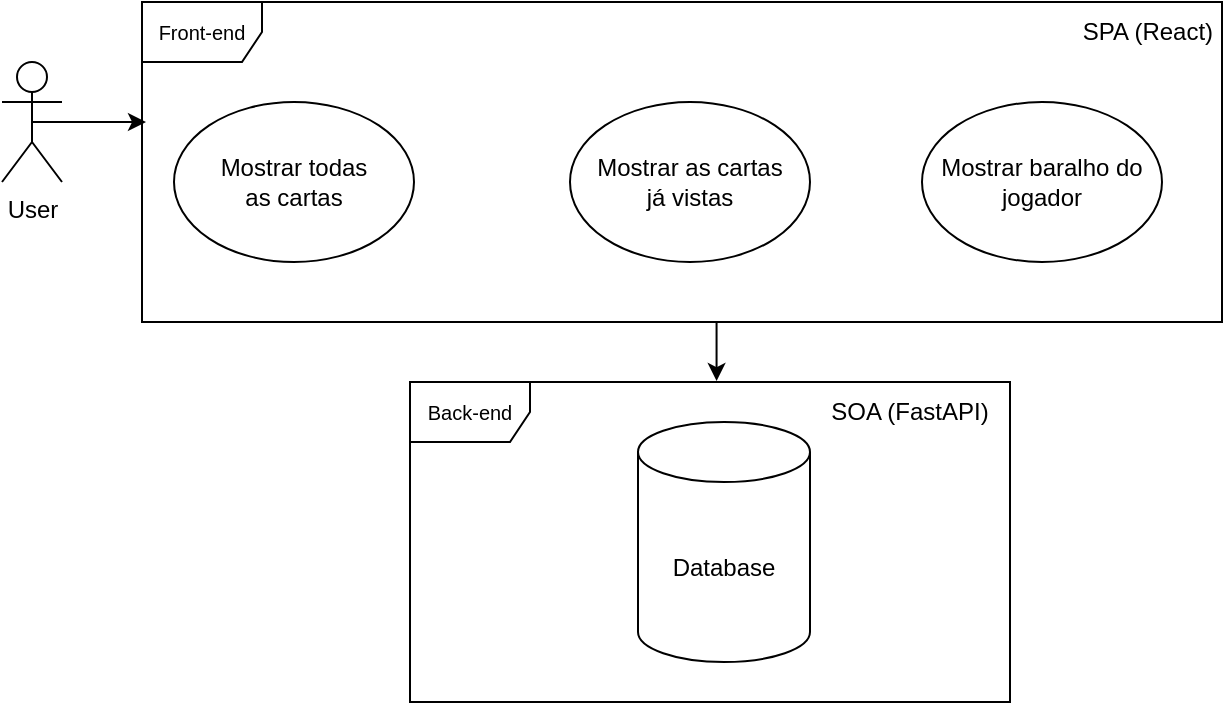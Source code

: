 <mxfile version="27.0.4" pages="2">
  <diagram name="Página-1" id="aDhZ-OPljT1riyZXtAfU">
    <mxGraphModel dx="1251" dy="674" grid="1" gridSize="10" guides="1" tooltips="1" connect="1" arrows="0" fold="1" page="1" pageScale="1" pageWidth="827" pageHeight="1169" math="0" shadow="0">
      <root>
        <mxCell id="0" />
        <mxCell id="1" parent="0" />
        <mxCell id="oa1QGvFLgXzbqehos-T0-7" value="Mostrar todas&lt;div&gt;as cartas&lt;/div&gt;" style="ellipse;whiteSpace=wrap;html=1;" parent="1" vertex="1">
          <mxGeometry x="146" y="260" width="120" height="80" as="geometry" />
        </mxCell>
        <mxCell id="oa1QGvFLgXzbqehos-T0-9" value="&lt;font style=&quot;font-size: 10px;&quot;&gt;Front-&lt;/font&gt;&lt;span style=&quot;font-size: 10px; background-color: transparent; color: light-dark(rgb(0, 0, 0), rgb(255, 255, 255));&quot;&gt;end&lt;/span&gt;" style="shape=umlFrame;whiteSpace=wrap;html=1;pointerEvents=0;align=center;" parent="1" vertex="1">
          <mxGeometry x="130" y="210" width="540" height="160" as="geometry" />
        </mxCell>
        <mxCell id="oa1QGvFLgXzbqehos-T0-10" value="Mostrar baralho do jogador" style="ellipse;whiteSpace=wrap;html=1;" parent="1" vertex="1">
          <mxGeometry x="520" y="260" width="120" height="80" as="geometry" />
        </mxCell>
        <mxCell id="oa1QGvFLgXzbqehos-T0-11" value="Database" style="shape=cylinder3;whiteSpace=wrap;html=1;boundedLbl=1;backgroundOutline=1;size=15;" parent="1" vertex="1">
          <mxGeometry x="378" y="420" width="86" height="120" as="geometry" />
        </mxCell>
        <mxCell id="oa1QGvFLgXzbqehos-T0-16" value="&lt;font style=&quot;font-size: 10px;&quot;&gt;Back-&lt;/font&gt;&lt;span style=&quot;font-size: 10px; background-color: transparent; color: light-dark(rgb(0, 0, 0), rgb(255, 255, 255));&quot;&gt;end&lt;/span&gt;" style="shape=umlFrame;whiteSpace=wrap;html=1;pointerEvents=0;align=center;" parent="1" vertex="1">
          <mxGeometry x="264" y="400" width="300" height="160" as="geometry" />
        </mxCell>
        <mxCell id="oa1QGvFLgXzbqehos-T0-17" value="SPA (React)" style="text;html=1;align=center;verticalAlign=middle;whiteSpace=wrap;rounded=0;" parent="1" vertex="1">
          <mxGeometry x="596" y="210" width="74" height="30" as="geometry" />
        </mxCell>
        <mxCell id="oa1QGvFLgXzbqehos-T0-18" value="User&lt;div&gt;&lt;br&gt;&lt;/div&gt;" style="shape=umlActor;verticalLabelPosition=bottom;verticalAlign=top;html=1;outlineConnect=0;" parent="1" vertex="1">
          <mxGeometry x="60" y="240" width="30" height="60" as="geometry" />
        </mxCell>
        <mxCell id="oa1QGvFLgXzbqehos-T0-24" style="rounded=0;orthogonalLoop=1;jettySize=auto;html=1;exitX=0.5;exitY=0.5;exitDx=0;exitDy=0;exitPerimeter=0;" parent="1" source="oa1QGvFLgXzbqehos-T0-18" edge="1">
          <mxGeometry relative="1" as="geometry">
            <mxPoint x="132" y="270" as="targetPoint" />
          </mxGeometry>
        </mxCell>
        <mxCell id="lToIrANrXexFe-QB8JkS-2" value="SOA (FastAPI)" style="text;html=1;align=center;verticalAlign=middle;whiteSpace=wrap;rounded=0;" parent="1" vertex="1">
          <mxGeometry x="464" y="400" width="100" height="30" as="geometry" />
        </mxCell>
        <mxCell id="-xkdgGW0YXO3pTMAVrUk-1" value="Mostrar&amp;nbsp;&lt;span style=&quot;background-color: transparent; color: light-dark(rgb(0, 0, 0), rgb(255, 255, 255));&quot;&gt;as cartas&lt;/span&gt;&lt;div&gt;&lt;span style=&quot;background-color: transparent; color: light-dark(rgb(0, 0, 0), rgb(255, 255, 255));&quot;&gt;já vistas&lt;/span&gt;&lt;/div&gt;" style="ellipse;whiteSpace=wrap;html=1;" vertex="1" parent="1">
          <mxGeometry x="344" y="260" width="120" height="80" as="geometry" />
        </mxCell>
        <mxCell id="-xkdgGW0YXO3pTMAVrUk-2" style="rounded=0;orthogonalLoop=1;jettySize=auto;html=1;exitX=0.532;exitY=0.997;exitDx=0;exitDy=0;exitPerimeter=0;entryX=0.511;entryY=-0.003;entryDx=0;entryDy=0;entryPerimeter=0;" edge="1" parent="1" source="oa1QGvFLgXzbqehos-T0-9" target="oa1QGvFLgXzbqehos-T0-16">
          <mxGeometry relative="1" as="geometry">
            <mxPoint x="85" y="280" as="sourcePoint" />
            <mxPoint x="142" y="280" as="targetPoint" />
          </mxGeometry>
        </mxCell>
      </root>
    </mxGraphModel>
  </diagram>
  <diagram id="77RE7BL7swbPXcNDpUzt" name="Página-2">
    <mxGraphModel dx="1251" dy="674" grid="1" gridSize="10" guides="1" tooltips="1" connect="1" arrows="1" fold="1" page="1" pageScale="1" pageWidth="827" pageHeight="1169" math="0" shadow="0">
      <root>
        <mxCell id="0" />
        <mxCell id="1" parent="0" />
        <mxCell id="82B5yOi5rEgg4CQ7hs7O-8" value="Pokemon" style="swimlane;fontStyle=1;align=center;verticalAlign=top;childLayout=stackLayout;horizontal=1;startSize=26;horizontalStack=0;resizeParent=1;resizeParentMax=0;resizeLast=0;collapsible=1;marginBottom=0;whiteSpace=wrap;html=1;" vertex="1" parent="1">
          <mxGeometry x="319" y="130" width="180" height="170" as="geometry" />
        </mxCell>
        <mxCell id="82B5yOi5rEgg4CQ7hs7O-9" value="&lt;div&gt;+ hp: int&lt;/div&gt;&lt;div&gt;+ id: int&lt;/div&gt;&lt;div&gt;+ original_name: str&lt;br&gt;&lt;div&gt;+ skill: string&lt;/div&gt;&lt;div&gt;+ description: string&lt;/div&gt;&lt;div&gt;+ type: string&lt;/div&gt;&lt;div&gt;+ name: string&lt;/div&gt;&lt;div&gt;+ viewed: bool&lt;/div&gt;&lt;div&gt;+ on_deck: bool&lt;/div&gt;&lt;/div&gt;" style="text;strokeColor=none;fillColor=none;align=left;verticalAlign=top;spacingLeft=4;spacingRight=4;overflow=hidden;rotatable=0;points=[[0,0.5],[1,0.5]];portConstraint=eastwest;whiteSpace=wrap;html=1;" vertex="1" parent="82B5yOi5rEgg4CQ7hs7O-8">
          <mxGeometry y="26" width="180" height="144" as="geometry" />
        </mxCell>
        <mxCell id="82B5yOi5rEgg4CQ7hs7O-11" value="&lt;div&gt;&lt;span style=&quot;color: rgba(0, 0, 0, 0); font-family: monospace; font-size: 0px; text-wrap-mode: nowrap;&quot;&gt;%3CmxGraphModel%3E%3Croot%3E%3CmxCell%20id%3D%220%22%2F%3E%3CmxCell%20id%3D%221%22%20parent%3D%220%22%2F%3E%3CmxCell%20id%3D%222%22%20value%3D%22%2B%20is_on_deck(%20)%3A%20bool%22%20style%3D%22text%3BstrokeColor%3Dnone%3BfillColor%3Dnone%3Balign%3Dleft%3BverticalAlign%3Dtop%3BspacingLeft%3D4%3BspacingRight%3D4%3Boverflow%3Dhidden%3Brotatable%3D0%3Bpoints%3D%5B%5B0%2C0.5%5D%2C%5B1%2C0.5%5D%5D%3BportConstraint%3Deastwest%3BwhiteSpace%3Dwrap%3Bhtml%3D1%3B%22%20vertex%3D%221%22%20parent%3D%221%22%3E%3CmxGeometry%20x%3D%22440%22%20y%3D%221180%22%20width%3D%22190%22%20height%3D%2226%22%20as%3D%&lt;/span&gt;&lt;/div&gt;" style="text;strokeColor=none;fillColor=none;align=left;verticalAlign=top;spacingLeft=4;spacingRight=4;overflow=hidden;rotatable=0;points=[[0,0.5],[1,0.5]];portConstraint=eastwest;whiteSpace=wrap;html=1;" vertex="1" parent="1">
          <mxGeometry x="329" y="400" width="180" height="8" as="geometry" />
        </mxCell>
        <mxCell id="82B5yOi5rEgg4CQ7hs7O-14" value="pokemon_service" style="swimlane;fontStyle=1;align=center;verticalAlign=top;childLayout=stackLayout;horizontal=1;startSize=26;horizontalStack=0;resizeParent=1;resizeParentMax=0;resizeLast=0;collapsible=1;marginBottom=0;whiteSpace=wrap;html=1;" vertex="1" parent="1">
          <mxGeometry x="319" y="350" width="180" height="140" as="geometry" />
        </mxCell>
        <mxCell id="82B5yOi5rEgg4CQ7hs7O-15" value="&lt;div&gt;&lt;span style=&quot;background-color: transparent; color: light-dark(rgb(0, 0, 0), rgb(255, 255, 255));&quot;&gt;+ get_all( )&lt;/span&gt;&lt;/div&gt;&lt;div&gt;+ get_seen( )&lt;/div&gt;&lt;div&gt;&lt;div&gt;&lt;span style=&quot;background-color: transparent; color: light-dark(rgb(0, 0, 0), rgb(255, 255, 255));&quot;&gt;+ get_deck( )&lt;/span&gt;&lt;/div&gt;&lt;div&gt;+ mark_as_seen&lt;span style=&quot;background-color: transparent; color: light-dark(rgb(0, 0, 0), rgb(255, 255, 255));&quot;&gt;( id: int )&lt;/span&gt;&lt;/div&gt;&lt;div&gt;&lt;div&gt;+ add_to_deck( id: int )&lt;/div&gt;&lt;div&gt;&lt;div&gt;&lt;span style=&quot;background-color: transparent; color: light-dark(rgb(0, 0, 0), rgb(255, 255, 255));&quot;&gt;+ remove_from_deck( )&lt;/span&gt;&lt;/div&gt;&lt;div&gt;+ reset_all( )&lt;/div&gt;&lt;/div&gt;&lt;/div&gt;&lt;/div&gt;" style="text;strokeColor=none;fillColor=none;align=left;verticalAlign=top;spacingLeft=4;spacingRight=4;overflow=hidden;rotatable=0;points=[[0,0.5],[1,0.5]];portConstraint=eastwest;whiteSpace=wrap;html=1;" vertex="1" parent="82B5yOi5rEgg4CQ7hs7O-14">
          <mxGeometry y="26" width="180" height="114" as="geometry" />
        </mxCell>
        <mxCell id="waYyc5kqo-I8fjYUCbqw-1" value="" style="endArrow=none;endFill=1;endSize=12;html=1;rounded=0;exitX=0.5;exitY=0;exitDx=0;exitDy=0;entryX=0.499;entryY=1.022;entryDx=0;entryDy=0;entryPerimeter=0;startFill=0;" edge="1" parent="1" source="82B5yOi5rEgg4CQ7hs7O-14" target="82B5yOi5rEgg4CQ7hs7O-9">
          <mxGeometry width="160" relative="1" as="geometry">
            <mxPoint x="579" y="400" as="sourcePoint" />
            <mxPoint x="639" y="350" as="targetPoint" />
          </mxGeometry>
        </mxCell>
      </root>
    </mxGraphModel>
  </diagram>
</mxfile>
